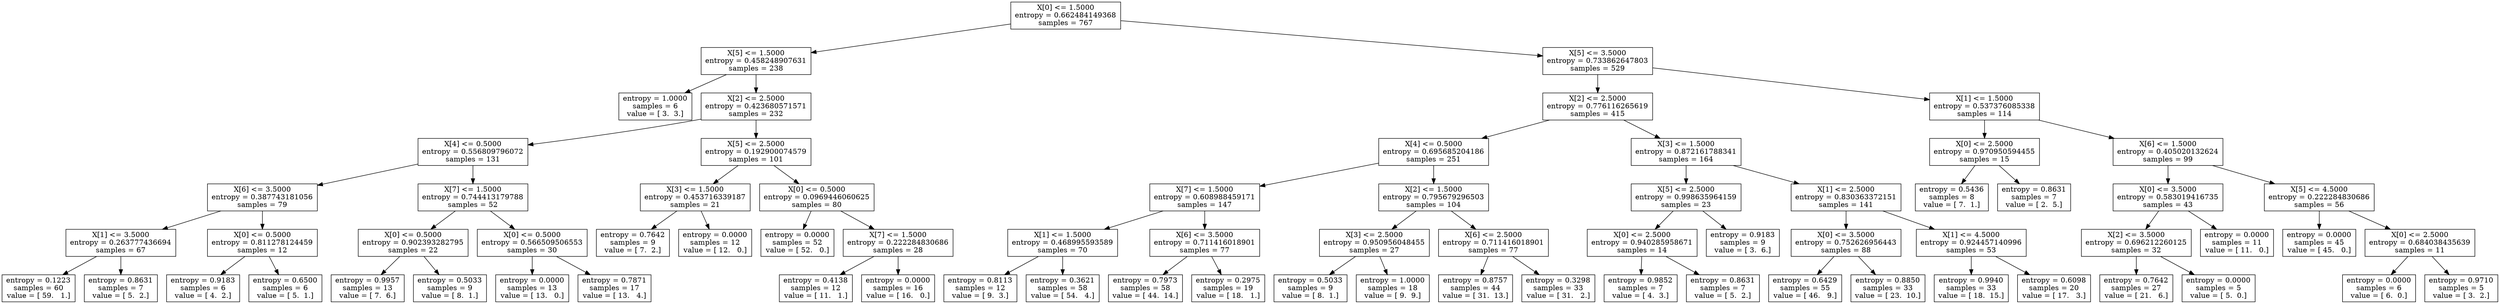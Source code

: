 digraph Tree {
0 [label="X[0] <= 1.5000\nentropy = 0.662484149368\nsamples = 767", shape="box"] ;
1 [label="X[5] <= 1.5000\nentropy = 0.458248907631\nsamples = 238", shape="box"] ;
0 -> 1 ;
2 [label="entropy = 1.0000\nsamples = 6\nvalue = [ 3.  3.]", shape="box"] ;
1 -> 2 ;
3 [label="X[2] <= 2.5000\nentropy = 0.423680571571\nsamples = 232", shape="box"] ;
1 -> 3 ;
4 [label="X[4] <= 0.5000\nentropy = 0.556809796072\nsamples = 131", shape="box"] ;
3 -> 4 ;
5 [label="X[6] <= 3.5000\nentropy = 0.387743181056\nsamples = 79", shape="box"] ;
4 -> 5 ;
6 [label="X[1] <= 3.5000\nentropy = 0.263777436694\nsamples = 67", shape="box"] ;
5 -> 6 ;
7 [label="entropy = 0.1223\nsamples = 60\nvalue = [ 59.   1.]", shape="box"] ;
6 -> 7 ;
8 [label="entropy = 0.8631\nsamples = 7\nvalue = [ 5.  2.]", shape="box"] ;
6 -> 8 ;
9 [label="X[0] <= 0.5000\nentropy = 0.811278124459\nsamples = 12", shape="box"] ;
5 -> 9 ;
10 [label="entropy = 0.9183\nsamples = 6\nvalue = [ 4.  2.]", shape="box"] ;
9 -> 10 ;
11 [label="entropy = 0.6500\nsamples = 6\nvalue = [ 5.  1.]", shape="box"] ;
9 -> 11 ;
12 [label="X[7] <= 1.5000\nentropy = 0.744413179788\nsamples = 52", shape="box"] ;
4 -> 12 ;
13 [label="X[0] <= 0.5000\nentropy = 0.902393282795\nsamples = 22", shape="box"] ;
12 -> 13 ;
14 [label="entropy = 0.9957\nsamples = 13\nvalue = [ 7.  6.]", shape="box"] ;
13 -> 14 ;
15 [label="entropy = 0.5033\nsamples = 9\nvalue = [ 8.  1.]", shape="box"] ;
13 -> 15 ;
16 [label="X[0] <= 0.5000\nentropy = 0.566509506553\nsamples = 30", shape="box"] ;
12 -> 16 ;
17 [label="entropy = 0.0000\nsamples = 13\nvalue = [ 13.   0.]", shape="box"] ;
16 -> 17 ;
18 [label="entropy = 0.7871\nsamples = 17\nvalue = [ 13.   4.]", shape="box"] ;
16 -> 18 ;
19 [label="X[5] <= 2.5000\nentropy = 0.192900074579\nsamples = 101", shape="box"] ;
3 -> 19 ;
20 [label="X[3] <= 1.5000\nentropy = 0.453716339187\nsamples = 21", shape="box"] ;
19 -> 20 ;
21 [label="entropy = 0.7642\nsamples = 9\nvalue = [ 7.  2.]", shape="box"] ;
20 -> 21 ;
22 [label="entropy = 0.0000\nsamples = 12\nvalue = [ 12.   0.]", shape="box"] ;
20 -> 22 ;
23 [label="X[0] <= 0.5000\nentropy = 0.0969446060625\nsamples = 80", shape="box"] ;
19 -> 23 ;
24 [label="entropy = 0.0000\nsamples = 52\nvalue = [ 52.   0.]", shape="box"] ;
23 -> 24 ;
25 [label="X[7] <= 1.5000\nentropy = 0.222284830686\nsamples = 28", shape="box"] ;
23 -> 25 ;
26 [label="entropy = 0.4138\nsamples = 12\nvalue = [ 11.   1.]", shape="box"] ;
25 -> 26 ;
27 [label="entropy = 0.0000\nsamples = 16\nvalue = [ 16.   0.]", shape="box"] ;
25 -> 27 ;
28 [label="X[5] <= 3.5000\nentropy = 0.733862647803\nsamples = 529", shape="box"] ;
0 -> 28 ;
29 [label="X[2] <= 2.5000\nentropy = 0.776116265619\nsamples = 415", shape="box"] ;
28 -> 29 ;
30 [label="X[4] <= 0.5000\nentropy = 0.695685204186\nsamples = 251", shape="box"] ;
29 -> 30 ;
31 [label="X[7] <= 1.5000\nentropy = 0.608988459171\nsamples = 147", shape="box"] ;
30 -> 31 ;
32 [label="X[1] <= 1.5000\nentropy = 0.468995593589\nsamples = 70", shape="box"] ;
31 -> 32 ;
33 [label="entropy = 0.8113\nsamples = 12\nvalue = [ 9.  3.]", shape="box"] ;
32 -> 33 ;
34 [label="entropy = 0.3621\nsamples = 58\nvalue = [ 54.   4.]", shape="box"] ;
32 -> 34 ;
35 [label="X[6] <= 3.5000\nentropy = 0.711416018901\nsamples = 77", shape="box"] ;
31 -> 35 ;
36 [label="entropy = 0.7973\nsamples = 58\nvalue = [ 44.  14.]", shape="box"] ;
35 -> 36 ;
37 [label="entropy = 0.2975\nsamples = 19\nvalue = [ 18.   1.]", shape="box"] ;
35 -> 37 ;
38 [label="X[2] <= 1.5000\nentropy = 0.795679296503\nsamples = 104", shape="box"] ;
30 -> 38 ;
39 [label="X[3] <= 2.5000\nentropy = 0.950956048455\nsamples = 27", shape="box"] ;
38 -> 39 ;
40 [label="entropy = 0.5033\nsamples = 9\nvalue = [ 8.  1.]", shape="box"] ;
39 -> 40 ;
41 [label="entropy = 1.0000\nsamples = 18\nvalue = [ 9.  9.]", shape="box"] ;
39 -> 41 ;
42 [label="X[6] <= 2.5000\nentropy = 0.711416018901\nsamples = 77", shape="box"] ;
38 -> 42 ;
43 [label="entropy = 0.8757\nsamples = 44\nvalue = [ 31.  13.]", shape="box"] ;
42 -> 43 ;
44 [label="entropy = 0.3298\nsamples = 33\nvalue = [ 31.   2.]", shape="box"] ;
42 -> 44 ;
45 [label="X[3] <= 1.5000\nentropy = 0.872161788341\nsamples = 164", shape="box"] ;
29 -> 45 ;
46 [label="X[5] <= 2.5000\nentropy = 0.998635964159\nsamples = 23", shape="box"] ;
45 -> 46 ;
47 [label="X[0] <= 2.5000\nentropy = 0.940285958671\nsamples = 14", shape="box"] ;
46 -> 47 ;
48 [label="entropy = 0.9852\nsamples = 7\nvalue = [ 4.  3.]", shape="box"] ;
47 -> 48 ;
49 [label="entropy = 0.8631\nsamples = 7\nvalue = [ 5.  2.]", shape="box"] ;
47 -> 49 ;
50 [label="entropy = 0.9183\nsamples = 9\nvalue = [ 3.  6.]", shape="box"] ;
46 -> 50 ;
51 [label="X[1] <= 2.5000\nentropy = 0.830363372151\nsamples = 141", shape="box"] ;
45 -> 51 ;
52 [label="X[0] <= 3.5000\nentropy = 0.752626956443\nsamples = 88", shape="box"] ;
51 -> 52 ;
53 [label="entropy = 0.6429\nsamples = 55\nvalue = [ 46.   9.]", shape="box"] ;
52 -> 53 ;
54 [label="entropy = 0.8850\nsamples = 33\nvalue = [ 23.  10.]", shape="box"] ;
52 -> 54 ;
55 [label="X[1] <= 4.5000\nentropy = 0.924457140996\nsamples = 53", shape="box"] ;
51 -> 55 ;
56 [label="entropy = 0.9940\nsamples = 33\nvalue = [ 18.  15.]", shape="box"] ;
55 -> 56 ;
57 [label="entropy = 0.6098\nsamples = 20\nvalue = [ 17.   3.]", shape="box"] ;
55 -> 57 ;
58 [label="X[1] <= 1.5000\nentropy = 0.537376085338\nsamples = 114", shape="box"] ;
28 -> 58 ;
59 [label="X[0] <= 2.5000\nentropy = 0.970950594455\nsamples = 15", shape="box"] ;
58 -> 59 ;
60 [label="entropy = 0.5436\nsamples = 8\nvalue = [ 7.  1.]", shape="box"] ;
59 -> 60 ;
61 [label="entropy = 0.8631\nsamples = 7\nvalue = [ 2.  5.]", shape="box"] ;
59 -> 61 ;
62 [label="X[6] <= 1.5000\nentropy = 0.405020132624\nsamples = 99", shape="box"] ;
58 -> 62 ;
63 [label="X[0] <= 3.5000\nentropy = 0.583019416735\nsamples = 43", shape="box"] ;
62 -> 63 ;
64 [label="X[2] <= 3.5000\nentropy = 0.696212260125\nsamples = 32", shape="box"] ;
63 -> 64 ;
65 [label="entropy = 0.7642\nsamples = 27\nvalue = [ 21.   6.]", shape="box"] ;
64 -> 65 ;
66 [label="entropy = 0.0000\nsamples = 5\nvalue = [ 5.  0.]", shape="box"] ;
64 -> 66 ;
67 [label="entropy = 0.0000\nsamples = 11\nvalue = [ 11.   0.]", shape="box"] ;
63 -> 67 ;
68 [label="X[5] <= 4.5000\nentropy = 0.222284830686\nsamples = 56", shape="box"] ;
62 -> 68 ;
69 [label="entropy = 0.0000\nsamples = 45\nvalue = [ 45.   0.]", shape="box"] ;
68 -> 69 ;
70 [label="X[0] <= 2.5000\nentropy = 0.684038435639\nsamples = 11", shape="box"] ;
68 -> 70 ;
71 [label="entropy = 0.0000\nsamples = 6\nvalue = [ 6.  0.]", shape="box"] ;
70 -> 71 ;
72 [label="entropy = 0.9710\nsamples = 5\nvalue = [ 3.  2.]", shape="box"] ;
70 -> 72 ;
}